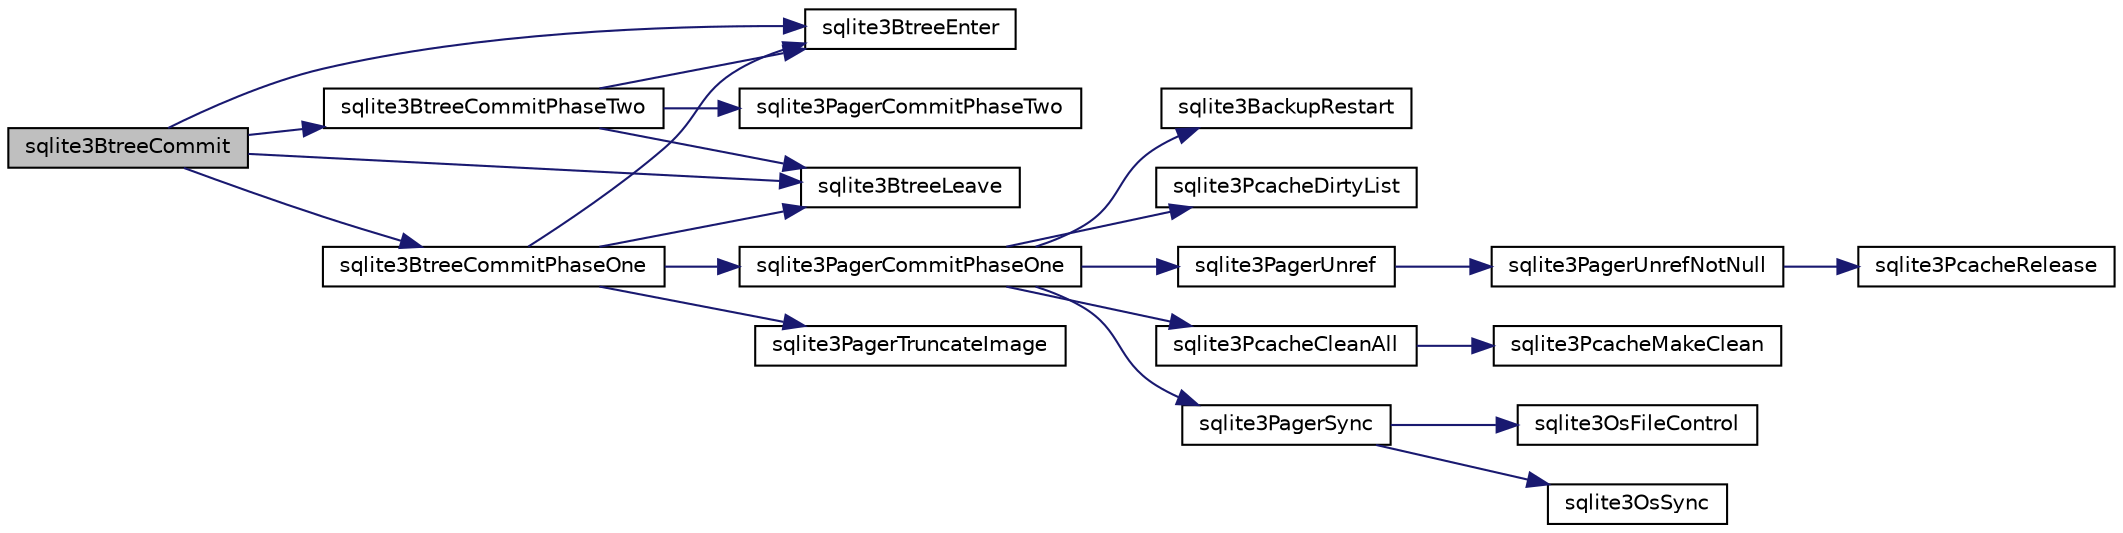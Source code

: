 digraph "sqlite3BtreeCommit"
{
  edge [fontname="Helvetica",fontsize="10",labelfontname="Helvetica",labelfontsize="10"];
  node [fontname="Helvetica",fontsize="10",shape=record];
  rankdir="LR";
  Node1 [label="sqlite3BtreeCommit",height=0.2,width=0.4,color="black", fillcolor="grey75", style="filled", fontcolor="black"];
  Node1 -> Node2 [color="midnightblue",fontsize="10",style="solid"];
  Node2 [label="sqlite3BtreeCommitPhaseOne",height=0.2,width=0.4,color="black", fillcolor="white", style="filled",URL="$sqlite3_8c.html#ae266cba101e64ad99a166f237532e262"];
  Node2 -> Node3 [color="midnightblue",fontsize="10",style="solid"];
  Node3 [label="sqlite3BtreeEnter",height=0.2,width=0.4,color="black", fillcolor="white", style="filled",URL="$sqlite3_8c.html#afa05d700ca373993fe6b0525b867feff"];
  Node2 -> Node4 [color="midnightblue",fontsize="10",style="solid"];
  Node4 [label="sqlite3BtreeLeave",height=0.2,width=0.4,color="black", fillcolor="white", style="filled",URL="$sqlite3_8c.html#a460e4f89d1aeef4b4d334cfe8165da89"];
  Node2 -> Node5 [color="midnightblue",fontsize="10",style="solid"];
  Node5 [label="sqlite3PagerTruncateImage",height=0.2,width=0.4,color="black", fillcolor="white", style="filled",URL="$sqlite3_8c.html#ac6c0a8a9bec3fa3595f1d4bba98a3010"];
  Node2 -> Node6 [color="midnightblue",fontsize="10",style="solid"];
  Node6 [label="sqlite3PagerCommitPhaseOne",height=0.2,width=0.4,color="black", fillcolor="white", style="filled",URL="$sqlite3_8c.html#a2baf986bff9120486e9acc5951494ea7"];
  Node6 -> Node7 [color="midnightblue",fontsize="10",style="solid"];
  Node7 [label="sqlite3BackupRestart",height=0.2,width=0.4,color="black", fillcolor="white", style="filled",URL="$sqlite3_8c.html#a51c915452a70527bce99483f8eac02b8"];
  Node6 -> Node8 [color="midnightblue",fontsize="10",style="solid"];
  Node8 [label="sqlite3PcacheDirtyList",height=0.2,width=0.4,color="black", fillcolor="white", style="filled",URL="$sqlite3_8c.html#a9fe5b4991391ec26e75fb59ee72704db"];
  Node6 -> Node9 [color="midnightblue",fontsize="10",style="solid"];
  Node9 [label="sqlite3PagerUnref",height=0.2,width=0.4,color="black", fillcolor="white", style="filled",URL="$sqlite3_8c.html#aa9d040b7f24a8a5d99bf96863b52cd15"];
  Node9 -> Node10 [color="midnightblue",fontsize="10",style="solid"];
  Node10 [label="sqlite3PagerUnrefNotNull",height=0.2,width=0.4,color="black", fillcolor="white", style="filled",URL="$sqlite3_8c.html#a4b314f96f09f5c68c94672e420e31ab9"];
  Node10 -> Node11 [color="midnightblue",fontsize="10",style="solid"];
  Node11 [label="sqlite3PcacheRelease",height=0.2,width=0.4,color="black", fillcolor="white", style="filled",URL="$sqlite3_8c.html#ad07fc7a8130ad1e77861f345084b1b83"];
  Node6 -> Node12 [color="midnightblue",fontsize="10",style="solid"];
  Node12 [label="sqlite3PcacheCleanAll",height=0.2,width=0.4,color="black", fillcolor="white", style="filled",URL="$sqlite3_8c.html#a65aa4d4f73373a161a96fafe219b86a7"];
  Node12 -> Node13 [color="midnightblue",fontsize="10",style="solid"];
  Node13 [label="sqlite3PcacheMakeClean",height=0.2,width=0.4,color="black", fillcolor="white", style="filled",URL="$sqlite3_8c.html#ac00d8abc5cdfaa4da090c03d2b24711c"];
  Node6 -> Node14 [color="midnightblue",fontsize="10",style="solid"];
  Node14 [label="sqlite3PagerSync",height=0.2,width=0.4,color="black", fillcolor="white", style="filled",URL="$sqlite3_8c.html#a5b3c2a03efdf7f4844243c58718ca08b"];
  Node14 -> Node15 [color="midnightblue",fontsize="10",style="solid"];
  Node15 [label="sqlite3OsFileControl",height=0.2,width=0.4,color="black", fillcolor="white", style="filled",URL="$sqlite3_8c.html#aa8dad928f8e52b454c6d82bd2fe5c3fc"];
  Node14 -> Node16 [color="midnightblue",fontsize="10",style="solid"];
  Node16 [label="sqlite3OsSync",height=0.2,width=0.4,color="black", fillcolor="white", style="filled",URL="$sqlite3_8c.html#a3f01629ca3b49854944cecdd14dc3358"];
  Node1 -> Node17 [color="midnightblue",fontsize="10",style="solid"];
  Node17 [label="sqlite3BtreeCommitPhaseTwo",height=0.2,width=0.4,color="black", fillcolor="white", style="filled",URL="$sqlite3_8c.html#a84764f43cb4ca50bcac1fc674e8d6dd9"];
  Node17 -> Node3 [color="midnightblue",fontsize="10",style="solid"];
  Node17 -> Node18 [color="midnightblue",fontsize="10",style="solid"];
  Node18 [label="sqlite3PagerCommitPhaseTwo",height=0.2,width=0.4,color="black", fillcolor="white", style="filled",URL="$sqlite3_8c.html#a18af1df44bbc3ae598f0559f6fc5861e"];
  Node17 -> Node4 [color="midnightblue",fontsize="10",style="solid"];
  Node1 -> Node3 [color="midnightblue",fontsize="10",style="solid"];
  Node1 -> Node4 [color="midnightblue",fontsize="10",style="solid"];
}

